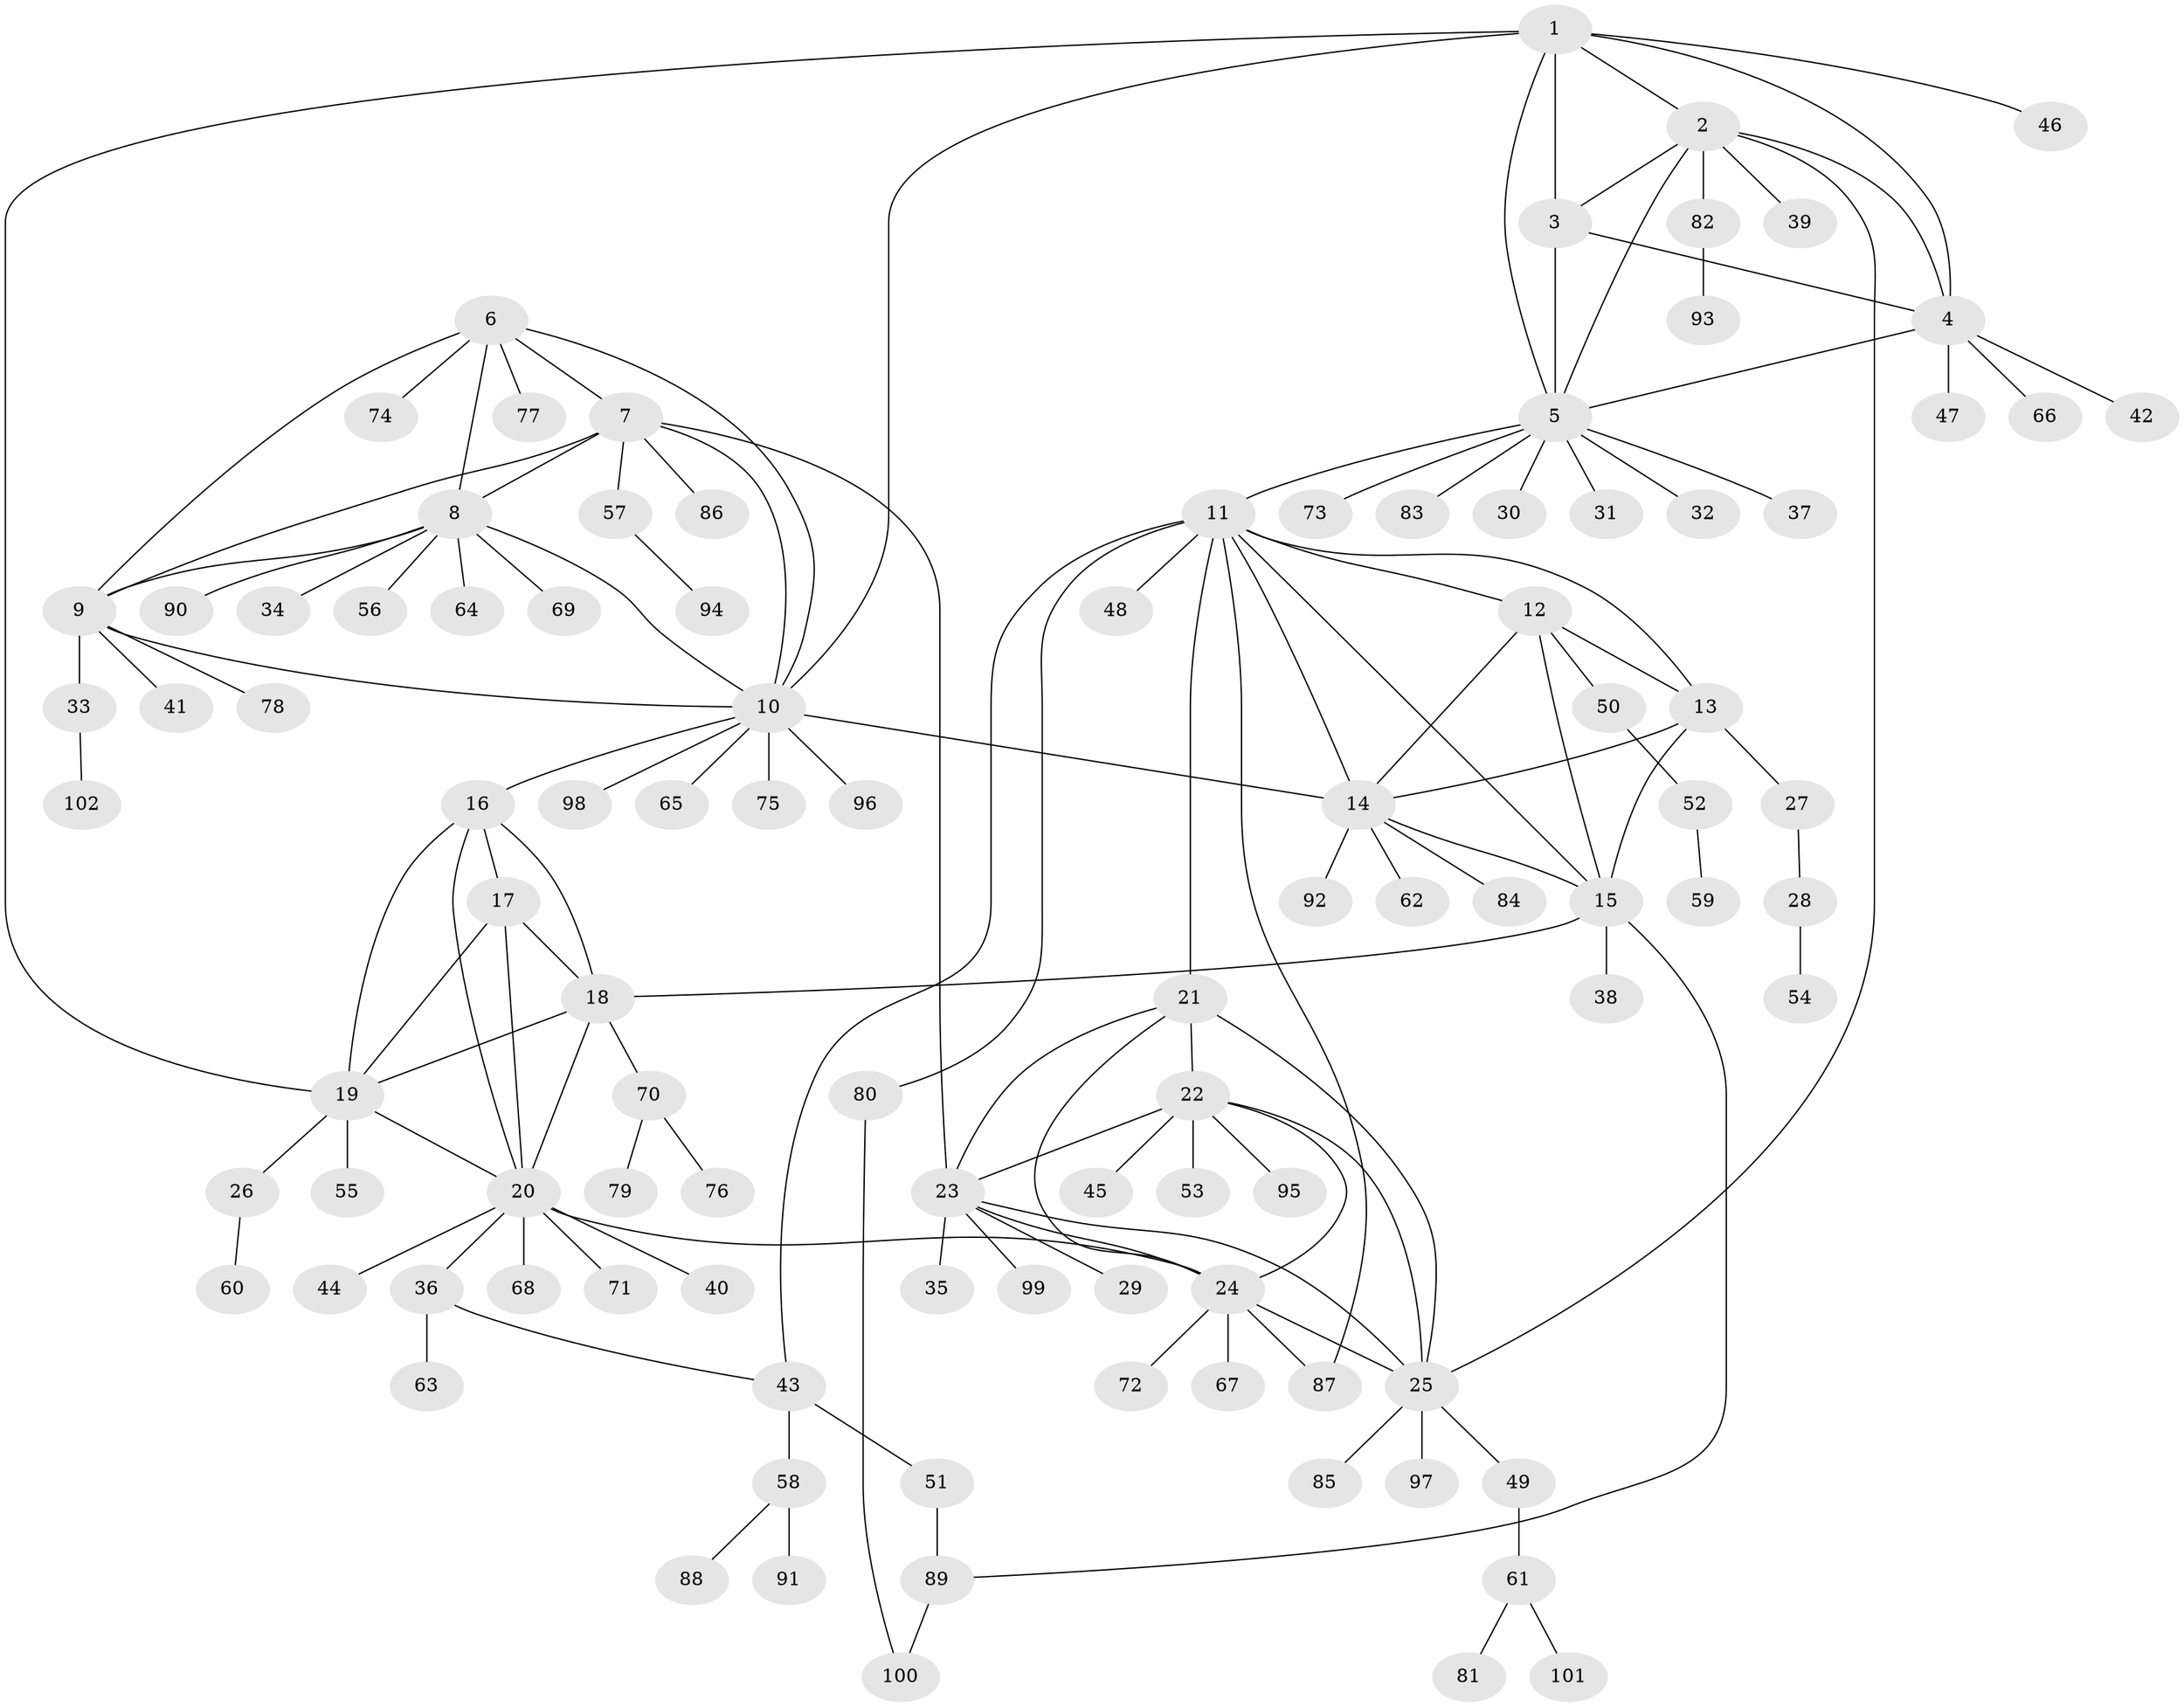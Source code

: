// Generated by graph-tools (version 1.1) at 2025/26/03/09/25 03:26:38]
// undirected, 102 vertices, 141 edges
graph export_dot {
graph [start="1"]
  node [color=gray90,style=filled];
  1;
  2;
  3;
  4;
  5;
  6;
  7;
  8;
  9;
  10;
  11;
  12;
  13;
  14;
  15;
  16;
  17;
  18;
  19;
  20;
  21;
  22;
  23;
  24;
  25;
  26;
  27;
  28;
  29;
  30;
  31;
  32;
  33;
  34;
  35;
  36;
  37;
  38;
  39;
  40;
  41;
  42;
  43;
  44;
  45;
  46;
  47;
  48;
  49;
  50;
  51;
  52;
  53;
  54;
  55;
  56;
  57;
  58;
  59;
  60;
  61;
  62;
  63;
  64;
  65;
  66;
  67;
  68;
  69;
  70;
  71;
  72;
  73;
  74;
  75;
  76;
  77;
  78;
  79;
  80;
  81;
  82;
  83;
  84;
  85;
  86;
  87;
  88;
  89;
  90;
  91;
  92;
  93;
  94;
  95;
  96;
  97;
  98;
  99;
  100;
  101;
  102;
  1 -- 2;
  1 -- 3;
  1 -- 4;
  1 -- 5;
  1 -- 10;
  1 -- 19;
  1 -- 46;
  2 -- 3;
  2 -- 4;
  2 -- 5;
  2 -- 25;
  2 -- 39;
  2 -- 82;
  3 -- 4;
  3 -- 5;
  4 -- 5;
  4 -- 42;
  4 -- 47;
  4 -- 66;
  5 -- 11;
  5 -- 30;
  5 -- 31;
  5 -- 32;
  5 -- 37;
  5 -- 73;
  5 -- 83;
  6 -- 7;
  6 -- 8;
  6 -- 9;
  6 -- 10;
  6 -- 74;
  6 -- 77;
  7 -- 8;
  7 -- 9;
  7 -- 10;
  7 -- 23;
  7 -- 57;
  7 -- 86;
  8 -- 9;
  8 -- 10;
  8 -- 34;
  8 -- 56;
  8 -- 64;
  8 -- 69;
  8 -- 90;
  9 -- 10;
  9 -- 33;
  9 -- 41;
  9 -- 78;
  10 -- 14;
  10 -- 16;
  10 -- 65;
  10 -- 75;
  10 -- 96;
  10 -- 98;
  11 -- 12;
  11 -- 13;
  11 -- 14;
  11 -- 15;
  11 -- 21;
  11 -- 43;
  11 -- 48;
  11 -- 80;
  11 -- 87;
  12 -- 13;
  12 -- 14;
  12 -- 15;
  12 -- 50;
  13 -- 14;
  13 -- 15;
  13 -- 27;
  14 -- 15;
  14 -- 62;
  14 -- 84;
  14 -- 92;
  15 -- 18;
  15 -- 38;
  15 -- 89;
  16 -- 17;
  16 -- 18;
  16 -- 19;
  16 -- 20;
  17 -- 18;
  17 -- 19;
  17 -- 20;
  18 -- 19;
  18 -- 20;
  18 -- 70;
  19 -- 20;
  19 -- 26;
  19 -- 55;
  20 -- 24;
  20 -- 36;
  20 -- 40;
  20 -- 44;
  20 -- 68;
  20 -- 71;
  21 -- 22;
  21 -- 23;
  21 -- 24;
  21 -- 25;
  22 -- 23;
  22 -- 24;
  22 -- 25;
  22 -- 45;
  22 -- 53;
  22 -- 95;
  23 -- 24;
  23 -- 25;
  23 -- 29;
  23 -- 35;
  23 -- 99;
  24 -- 25;
  24 -- 67;
  24 -- 72;
  24 -- 87;
  25 -- 49;
  25 -- 85;
  25 -- 97;
  26 -- 60;
  27 -- 28;
  28 -- 54;
  33 -- 102;
  36 -- 43;
  36 -- 63;
  43 -- 51;
  43 -- 58;
  49 -- 61;
  50 -- 52;
  51 -- 89;
  52 -- 59;
  57 -- 94;
  58 -- 88;
  58 -- 91;
  61 -- 81;
  61 -- 101;
  70 -- 76;
  70 -- 79;
  80 -- 100;
  82 -- 93;
  89 -- 100;
}
